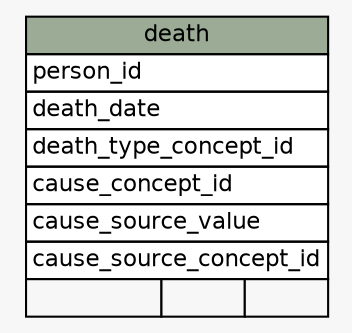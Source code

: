 // dot 2.38.0 on Linux 3.16.0-38-generic
// SchemaSpy rev 590
digraph "death" {
  graph [
    rankdir="RL"
    bgcolor="#f7f7f7"
    nodesep="0.18"
    ranksep="0.46"
    fontname="Helvetica"
    fontsize="11"
  ];
  node [
    fontname="Helvetica"
    fontsize="11"
    shape="plaintext"
  ];
  edge [
    arrowsize="0.8"
  ];
  "death" [
    label=<
    <TABLE BORDER="0" CELLBORDER="1" CELLSPACING="0" BGCOLOR="#ffffff">
      <TR><TD COLSPAN="3" BGCOLOR="#9bab96" ALIGN="CENTER">death</TD></TR>
      <TR><TD PORT="person_id" COLSPAN="3" ALIGN="LEFT">person_id</TD></TR>
      <TR><TD PORT="death_date" COLSPAN="3" ALIGN="LEFT">death_date</TD></TR>
      <TR><TD PORT="death_type_concept_id" COLSPAN="3" ALIGN="LEFT">death_type_concept_id</TD></TR>
      <TR><TD PORT="cause_concept_id" COLSPAN="3" ALIGN="LEFT">cause_concept_id</TD></TR>
      <TR><TD PORT="cause_source_value" COLSPAN="3" ALIGN="LEFT">cause_source_value</TD></TR>
      <TR><TD PORT="cause_source_concept_id" COLSPAN="3" ALIGN="LEFT">cause_source_concept_id</TD></TR>
      <TR><TD ALIGN="LEFT" BGCOLOR="#f7f7f7">  </TD><TD ALIGN="RIGHT" BGCOLOR="#f7f7f7">  </TD><TD ALIGN="RIGHT" BGCOLOR="#f7f7f7">  </TD></TR>
    </TABLE>>
    URL="tables/death.html"
    tooltip="death"
  ];
}
